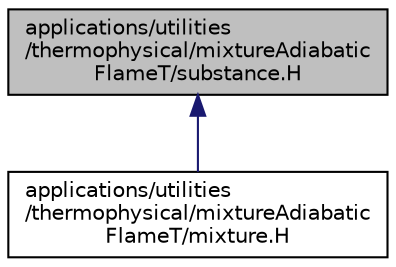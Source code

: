 digraph "applications/utilities/thermophysical/mixtureAdiabaticFlameT/substance.H"
{
  bgcolor="transparent";
  edge [fontname="Helvetica",fontsize="10",labelfontname="Helvetica",labelfontsize="10"];
  node [fontname="Helvetica",fontsize="10",shape=record];
  Node1 [label="applications/utilities\l/thermophysical/mixtureAdiabatic\lFlameT/substance.H",height=0.2,width=0.4,color="black", fillcolor="grey75", style="filled", fontcolor="black"];
  Node1 -> Node2 [dir="back",color="midnightblue",fontsize="10",style="solid",fontname="Helvetica"];
  Node2 [label="applications/utilities\l/thermophysical/mixtureAdiabatic\lFlameT/mixture.H",height=0.2,width=0.4,color="black",URL="$a04621.html"];
}
